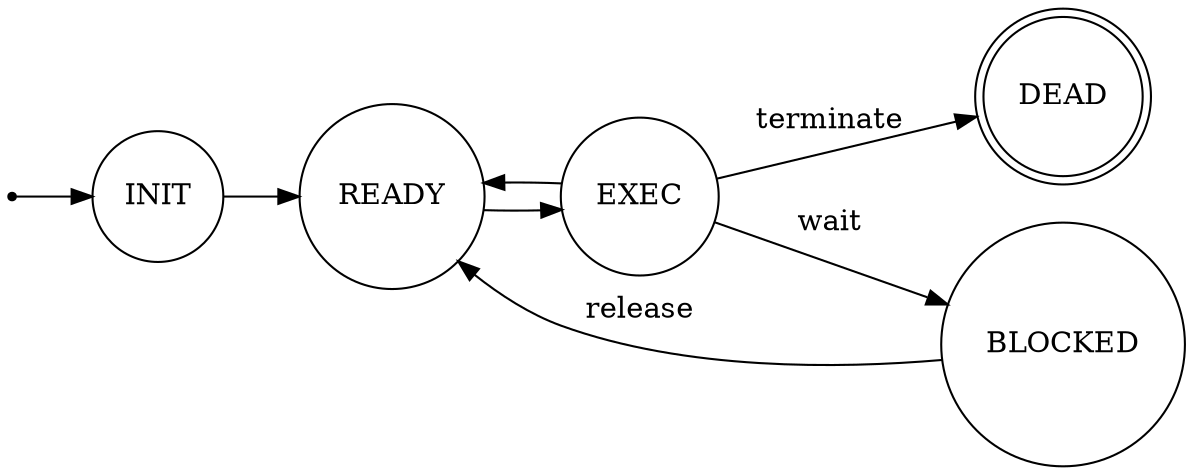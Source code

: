 digraph finite_state_machine {
    rankdir=LR;
    size="8,5"

    node [shape = point ]; qi
    node [shape = doublecircle]; DEAD;
    node [shape = circle];

    qi -> INIT
    INIT -> READY
    READY -> EXEC
    EXEC -> BLOCKED [ label = "wait" ];
    BLOCKED -> READY [ label = "release" ];
    EXEC -> READY
    EXEC -> DEAD [ label = "terminate" ];
}
